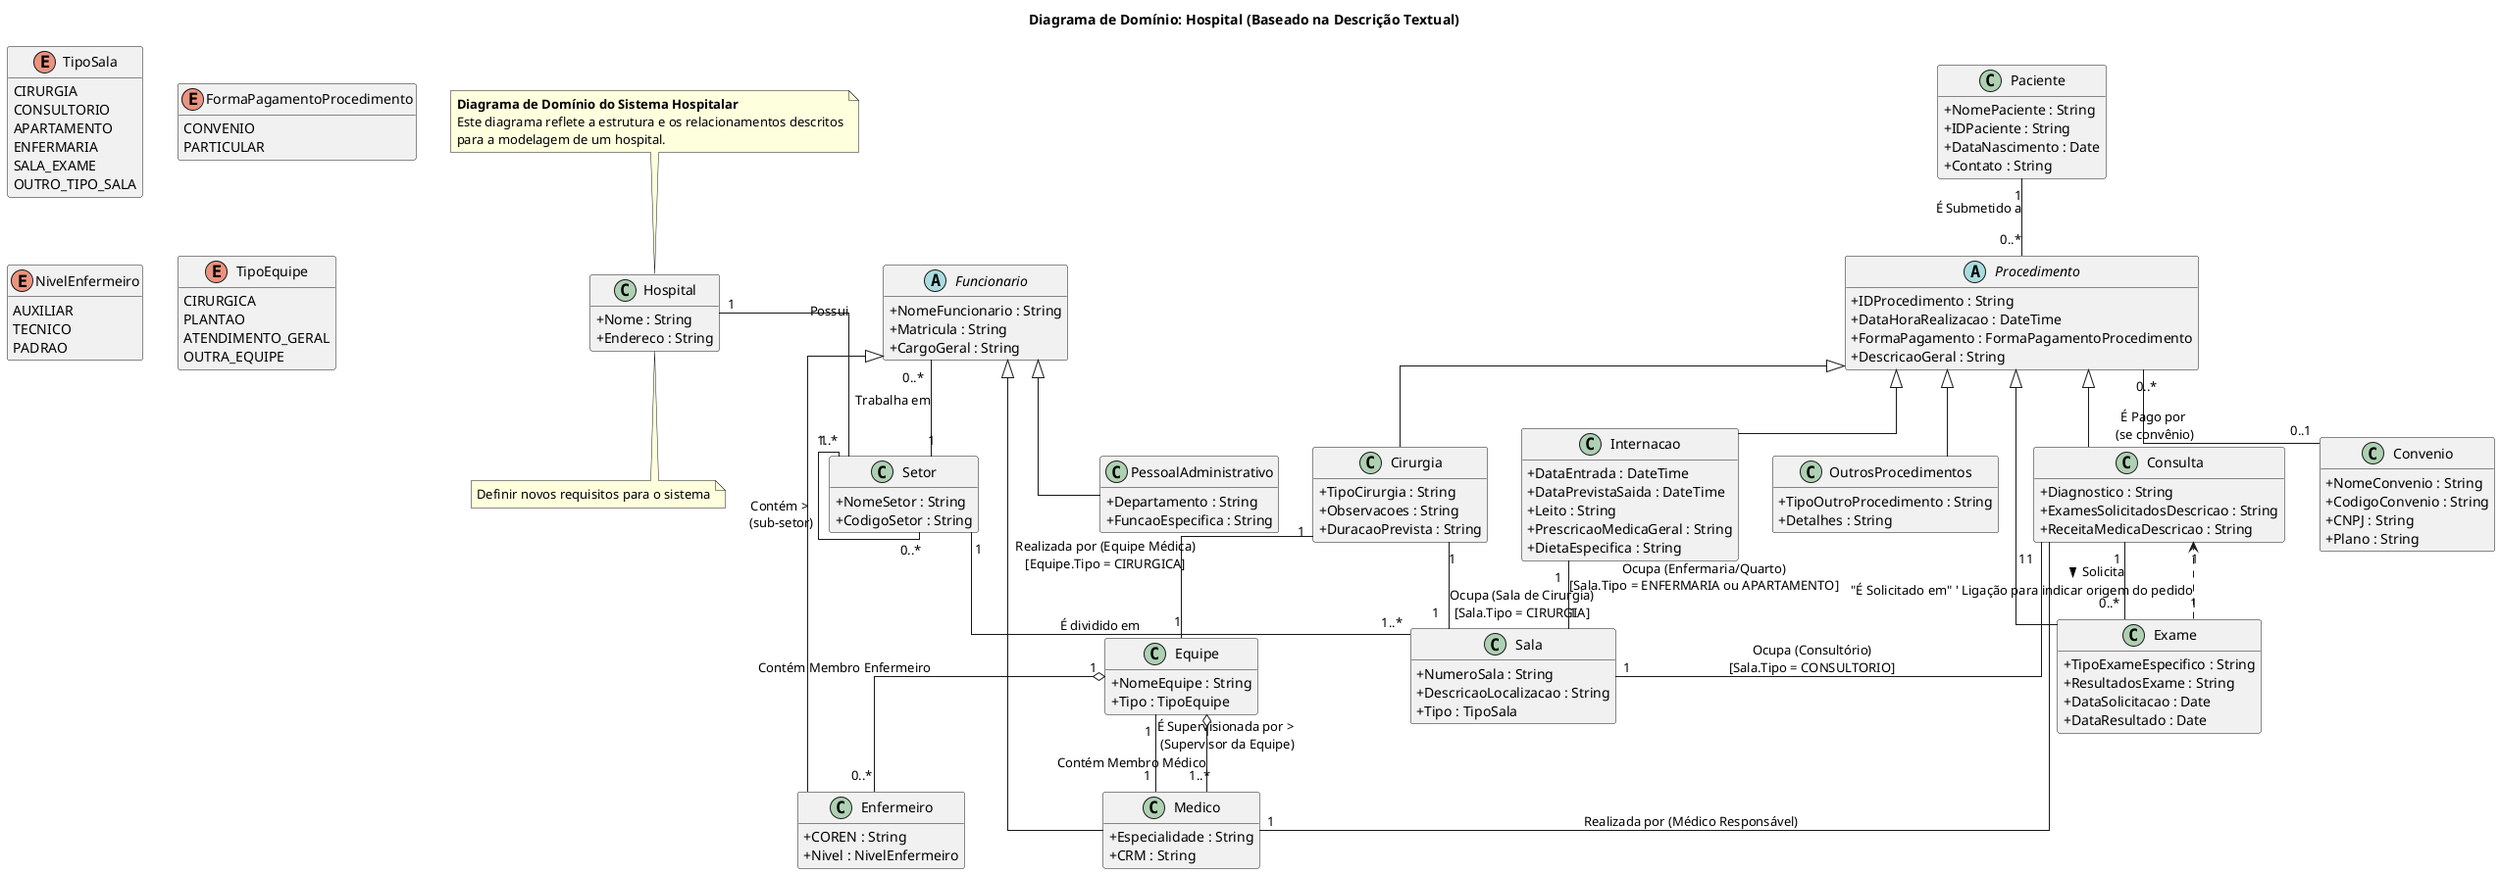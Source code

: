 @startuml
' Configurações de aparência (opcional)
hide empty members
skinparam linetype ortho
skinparam classAttributeIconSize 0
skinparam defaultFontName Arial
skinparam shadowing false
skinparam note μεγάλη γραμματοσειρά

title Diagrama de Domínio: Hospital (Baseado na Descrição Textual)

' Definição de Enums para tipos controlados
enum TipoSala {
  CIRURGIA
  CONSULTORIO
  APARTAMENTO
  ENFERMARIA
  SALA_EXAME
  OUTRO_TIPO_SALA
}

enum FormaPagamentoProcedimento {
  CONVENIO
  PARTICULAR
}

enum NivelEnfermeiro {
    AUXILIAR
    TECNICO
    PADRAO
}

enum TipoEquipe {
    CIRURGICA
    PLANTAO
    ATENDIMENTO_GERAL
    OUTRA_EQUIPE
}

' Definição das Classes (Entidades)
class Hospital {
  +Nome : String
  +Endereco : String
}

class Setor {
  +NomeSetor : String
  +CodigoSetor : String
}

class Sala {
  +NumeroSala : String
  +DescricaoLocalizacao : String
  +Tipo : TipoSala
}

abstract class Funcionario {
  +NomeFuncionario : String
  +Matricula : String
  +CargoGeral : String
}

class Medico extends Funcionario {
  +Especialidade : String
  +CRM : String
}

class Enfermeiro extends Funcionario {
  +COREN : String
  +Nivel : NivelEnfermeiro
}

class PessoalAdministrativo extends Funcionario {
  +Departamento : String
  +FuncaoEspecifica : String
}

class Equipe {
  +NomeEquipe : String
  +Tipo : TipoEquipe
}

class Paciente {
  +NomePaciente : String
  +IDPaciente : String
  +DataNascimento : Date
  +Contato : String
}

abstract class Procedimento {
  +IDProcedimento : String
  +DataHoraRealizacao : DateTime
  +FormaPagamento : FormaPagamentoProcedimento
  +DescricaoGeral : String
}

class Cirurgia extends Procedimento {
  +TipoCirurgia : String
  +Observacoes : String
  +DuracaoPrevista : String
}

class Internacao extends Procedimento {
  +DataEntrada : DateTime
  +DataPrevistaSaida : DateTime
  +Leito : String
  +PrescricaoMedicaGeral : String
  +DietaEspecifica : String
}

class Consulta extends Procedimento {
  +Diagnostico : String
  +ExamesSolicitadosDescricao : String
  +ReceitaMedicaDescricao : String
}

class Exame extends Procedimento {
  +TipoExameEspecifico : String
  +ResultadosExame : String
  +DataSolicitacao : Date
  +DataResultado : Date
}

class OutrosProcedimentos extends Procedimento {
    +TipoOutroProcedimento : String
    +Detalhes : String
}

class Convenio {
    +NomeConvenio : String
    +CodigoConvenio : String
    +CNPJ : String
    +Plano : String
}

' --- Relacionamentos ---

Hospital "1" -- "1..*" Setor : "Possui"

' Setor pode ser composto por sub-setores (auto-relacionamento)
Setor "1" -- "0..*" Setor : "Contém > \n(sub-setor)"

' Cada setor é dividido em salas
Setor "1" -- "1..*" Sala : "É dividido em"

' Funcionários trabalham em setores
Funcionario "0..*" -- "1" Setor : "Trabalha em"


' Equipes são compostas por médicos e enfermeiros, com um médico supervisor
Equipe "1" -- "1" Medico : "É Supervisionada por > \n(Supervisor da Equipe)"
Equipe "1" o-- "1..*" Medico : "Contém Membro Médico"
Equipe "1" o-- "0..*" Enfermeiro : "Contém Membro Enfermeiro"


' Pacientes são submetidos a procedimentos
Paciente "1" -- "0..*" Procedimento : "É Submetido a"

' Procedimentos são pagos por convênios ou particular
' (FormaPagamento é atributo, mas pode haver link para Convênio)
Procedimento "0..*" -- "0..1" Convenio : "É Pago por \n(se convênio)"


' --- Detalhes dos Tipos de Procedimentos e suas associações ---

' Cirurgias: ocupando salas de cirurgia com equipe médica responsável
Cirurgia "1" -- "1" Sala : "Ocupa (Sala de Cirurgia)\n[Sala.Tipo = CIRURGIA]"
Cirurgia "1" -- "1" Equipe : "Realizada por (Equipe Médica)\n[Equipe.Tipo = CIRURGICA]"

' Internações: ocupando enfermarias ou quartos e com tratamento prescrito
Internacao "1" -- "1" Sala : "Ocupa (Enfermaria/Quarto)\n[Sala.Tipo = ENFERMARIA ou APARTAMENTO]"

' Consultas: com atributos, ocupando consultórios e com médico responsável
Consulta "1" -- "1" Sala : "Ocupa (Consultório)\n[Sala.Tipo = CONSULTORIO]"
Consulta "1" -- "1" Medico : "Realizada por (Médico Responsável)"

' Exames: solicitados em consultas médicas, registrando os resultados
Consulta "1" -- "0..*" Exame : "Solicita >"
Exame "1" ..> "1" Consulta : "É Solicitado em" ' Ligação para indicar origem do pedido


' --- Notas Adicionais ---
note top of Hospital
  **Diagrama de Domínio do Sistema Hospitalar**
  Este diagrama reflete a estrutura e os relacionamentos descritos
  para a modelagem de um hospital.
end note

note "Definir novos requisitos para o sistema" as SystemRequirementsText
Hospital .. SystemRequirementsText : "Considerar para evolução \n(conforme item original)"

@enduml